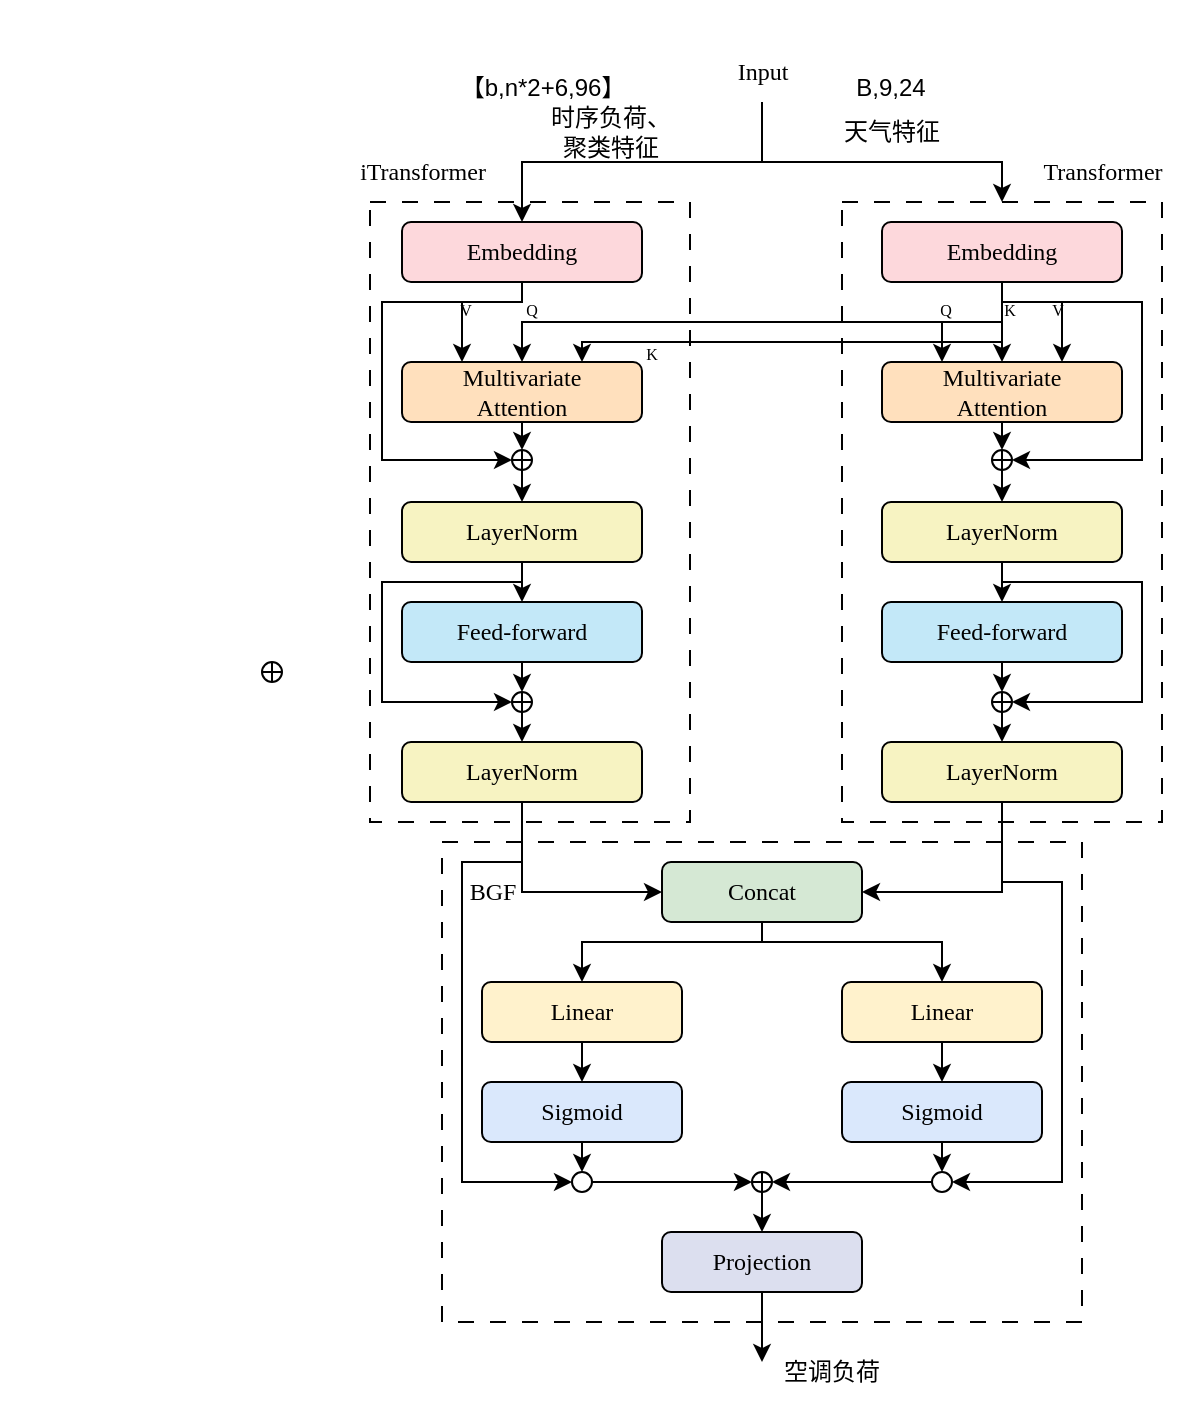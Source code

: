<mxfile version="27.0.9">
  <diagram name="第 1 页" id="uf2G0VHoQpsLAO8b5Om1">
    <mxGraphModel dx="393" dy="239" grid="1" gridSize="10" guides="1" tooltips="1" connect="1" arrows="1" fold="1" page="1" pageScale="1" pageWidth="827" pageHeight="1169" math="0" shadow="0">
      <root>
        <mxCell id="0" />
        <mxCell id="1" parent="0" />
        <mxCell id="N_VXpAQUlRJcOLDXrWf4-64" value="" style="rounded=0;whiteSpace=wrap;html=1;fillColor=none;dashed=1;dashPattern=8 8;fontFamily=Times New Roman;" vertex="1" parent="1">
          <mxGeometry x="220" y="420" width="320" height="240" as="geometry" />
        </mxCell>
        <mxCell id="N_VXpAQUlRJcOLDXrWf4-4" value="" style="rounded=0;whiteSpace=wrap;html=1;fillColor=none;dashed=1;dashPattern=8 8;fontFamily=Times New Roman;" vertex="1" parent="1">
          <mxGeometry x="184" y="100" width="160" height="310" as="geometry" />
        </mxCell>
        <mxCell id="N_VXpAQUlRJcOLDXrWf4-1" value="Embedding" style="rounded=1;whiteSpace=wrap;html=1;fillColor=light-dark(#fdd8dc, #ededed);fontFamily=Times New Roman;" vertex="1" parent="1">
          <mxGeometry x="200" y="110" width="120" height="30" as="geometry" />
        </mxCell>
        <mxCell id="N_VXpAQUlRJcOLDXrWf4-2" value="" style="endArrow=classic;html=1;rounded=0;entryX=0.5;entryY=0;entryDx=0;entryDy=0;fontFamily=Times New Roman;" edge="1" parent="1" target="N_VXpAQUlRJcOLDXrWf4-1">
          <mxGeometry width="50" height="50" relative="1" as="geometry">
            <mxPoint x="380" y="50" as="sourcePoint" />
            <mxPoint x="350" y="110" as="targetPoint" />
            <Array as="points">
              <mxPoint x="380" y="80" />
              <mxPoint x="320" y="80" />
              <mxPoint x="260" y="80" />
            </Array>
          </mxGeometry>
        </mxCell>
        <mxCell id="N_VXpAQUlRJcOLDXrWf4-12" value="Multivariate&lt;div&gt;Attention&lt;/div&gt;" style="rounded=1;whiteSpace=wrap;html=1;fillColor=light-dark(#ffe0bd, #ededed);fontFamily=Times New Roman;" vertex="1" parent="1">
          <mxGeometry x="200" y="180" width="120" height="30" as="geometry" />
        </mxCell>
        <mxCell id="N_VXpAQUlRJcOLDXrWf4-17" value="" style="endArrow=classic;html=1;rounded=0;entryX=0.25;entryY=0;entryDx=0;entryDy=0;fontFamily=Times New Roman;" edge="1" parent="1" target="N_VXpAQUlRJcOLDXrWf4-12">
          <mxGeometry width="50" height="50" relative="1" as="geometry">
            <mxPoint x="260" y="140" as="sourcePoint" />
            <mxPoint x="340" y="210" as="targetPoint" />
            <Array as="points">
              <mxPoint x="260" y="150" />
              <mxPoint x="250" y="150" />
              <mxPoint x="230" y="150" />
            </Array>
          </mxGeometry>
        </mxCell>
        <mxCell id="N_VXpAQUlRJcOLDXrWf4-18" value="&lt;span style=&quot;font-size: 8px;&quot;&gt;V&lt;/span&gt;" style="text;html=1;align=center;verticalAlign=middle;whiteSpace=wrap;rounded=0;fontFamily=Times New Roman;" vertex="1" parent="1">
          <mxGeometry x="227" y="148" width="10" height="10" as="geometry" />
        </mxCell>
        <mxCell id="N_VXpAQUlRJcOLDXrWf4-19" value="&lt;span style=&quot;font-size: 8px;&quot;&gt;K&lt;/span&gt;" style="text;html=1;align=center;verticalAlign=middle;whiteSpace=wrap;rounded=0;fontFamily=Times New Roman;" vertex="1" parent="1">
          <mxGeometry x="320" y="170" width="10" height="10" as="geometry" />
        </mxCell>
        <mxCell id="N_VXpAQUlRJcOLDXrWf4-20" value="&lt;font style=&quot;font-size: 8px;&quot;&gt;Q&lt;/font&gt;" style="text;html=1;align=center;verticalAlign=middle;whiteSpace=wrap;rounded=0;fontFamily=Times New Roman;" vertex="1" parent="1">
          <mxGeometry x="260" y="148" width="10" height="10" as="geometry" />
        </mxCell>
        <mxCell id="N_VXpAQUlRJcOLDXrWf4-21" value="LayerNorm" style="rounded=1;whiteSpace=wrap;html=1;fillColor=light-dark(#f7f3c2, #ededed);fontFamily=Times New Roman;" vertex="1" parent="1">
          <mxGeometry x="200" y="250" width="120" height="30" as="geometry" />
        </mxCell>
        <mxCell id="N_VXpAQUlRJcOLDXrWf4-25" value="" style="group;fontFamily=Times New Roman;" vertex="1" connectable="0" parent="1">
          <mxGeometry x="255" y="224" width="10" height="10" as="geometry" />
        </mxCell>
        <mxCell id="N_VXpAQUlRJcOLDXrWf4-22" value="" style="ellipse;whiteSpace=wrap;html=1;aspect=fixed;fillColor=none;fontFamily=Times New Roman;" vertex="1" parent="N_VXpAQUlRJcOLDXrWf4-25">
          <mxGeometry width="10" height="10" as="geometry" />
        </mxCell>
        <mxCell id="N_VXpAQUlRJcOLDXrWf4-23" value="" style="endArrow=none;html=1;rounded=0;exitX=0;exitY=0.5;exitDx=0;exitDy=0;fontFamily=Times New Roman;" edge="1" parent="N_VXpAQUlRJcOLDXrWf4-25" source="N_VXpAQUlRJcOLDXrWf4-22">
          <mxGeometry width="50" height="50" relative="1" as="geometry">
            <mxPoint x="62.5" y="20" as="sourcePoint" />
            <mxPoint x="10" y="5" as="targetPoint" />
          </mxGeometry>
        </mxCell>
        <mxCell id="N_VXpAQUlRJcOLDXrWf4-24" value="" style="endArrow=none;html=1;rounded=0;entryX=0.5;entryY=0;entryDx=0;entryDy=0;exitX=0.5;exitY=1;exitDx=0;exitDy=0;fontFamily=Times New Roman;" edge="1" parent="N_VXpAQUlRJcOLDXrWf4-25" source="N_VXpAQUlRJcOLDXrWf4-22" target="N_VXpAQUlRJcOLDXrWf4-22">
          <mxGeometry width="50" height="50" relative="1" as="geometry">
            <mxPoint x="62.5" y="20" as="sourcePoint" />
            <mxPoint x="75" y="7.5" as="targetPoint" />
          </mxGeometry>
        </mxCell>
        <mxCell id="N_VXpAQUlRJcOLDXrWf4-26" value="" style="endArrow=classic;html=1;rounded=0;exitX=0.5;exitY=1;exitDx=0;exitDy=0;entryX=0.5;entryY=0;entryDx=0;entryDy=0;fontFamily=Times New Roman;" edge="1" parent="1" source="N_VXpAQUlRJcOLDXrWf4-12" target="N_VXpAQUlRJcOLDXrWf4-22">
          <mxGeometry width="50" height="50" relative="1" as="geometry">
            <mxPoint x="290" y="260" as="sourcePoint" />
            <mxPoint x="340" y="210" as="targetPoint" />
          </mxGeometry>
        </mxCell>
        <mxCell id="N_VXpAQUlRJcOLDXrWf4-27" value="" style="endArrow=classic;html=1;rounded=0;exitX=0.5;exitY=1;exitDx=0;exitDy=0;entryX=0.5;entryY=0;entryDx=0;entryDy=0;fontFamily=Times New Roman;" edge="1" parent="1" source="N_VXpAQUlRJcOLDXrWf4-22" target="N_VXpAQUlRJcOLDXrWf4-21">
          <mxGeometry width="50" height="50" relative="1" as="geometry">
            <mxPoint x="290" y="260" as="sourcePoint" />
            <mxPoint x="340" y="210" as="targetPoint" />
          </mxGeometry>
        </mxCell>
        <mxCell id="N_VXpAQUlRJcOLDXrWf4-28" value="" style="endArrow=classic;html=1;rounded=0;entryX=0;entryY=0.5;entryDx=0;entryDy=0;fontFamily=Times New Roman;" edge="1" parent="1" target="N_VXpAQUlRJcOLDXrWf4-22">
          <mxGeometry width="50" height="50" relative="1" as="geometry">
            <mxPoint x="260" y="140" as="sourcePoint" />
            <mxPoint x="340" y="210" as="targetPoint" />
            <Array as="points">
              <mxPoint x="260" y="150" />
              <mxPoint x="190" y="150" />
              <mxPoint x="190" y="229" />
            </Array>
          </mxGeometry>
        </mxCell>
        <mxCell id="N_VXpAQUlRJcOLDXrWf4-29" value="Feed-forward" style="rounded=1;whiteSpace=wrap;html=1;fillColor=light-dark(#c3e8f8, #ededed);fontFamily=Times New Roman;" vertex="1" parent="1">
          <mxGeometry x="200" y="300" width="120" height="30" as="geometry" />
        </mxCell>
        <mxCell id="N_VXpAQUlRJcOLDXrWf4-30" value="LayerNorm" style="rounded=1;whiteSpace=wrap;html=1;fillColor=light-dark(#f7f3c2, #ededed);fontFamily=Times New Roman;" vertex="1" parent="1">
          <mxGeometry x="200" y="370" width="120" height="30" as="geometry" />
        </mxCell>
        <mxCell id="N_VXpAQUlRJcOLDXrWf4-31" value="" style="endArrow=classic;html=1;rounded=0;exitX=0.5;exitY=1;exitDx=0;exitDy=0;fontFamily=Times New Roman;" edge="1" parent="1" source="N_VXpAQUlRJcOLDXrWf4-21" target="N_VXpAQUlRJcOLDXrWf4-29">
          <mxGeometry width="50" height="50" relative="1" as="geometry">
            <mxPoint x="290" y="260" as="sourcePoint" />
            <mxPoint x="340" y="210" as="targetPoint" />
          </mxGeometry>
        </mxCell>
        <mxCell id="N_VXpAQUlRJcOLDXrWf4-34" value="" style="group;fontFamily=Times New Roman;" vertex="1" connectable="0" parent="1">
          <mxGeometry x="255" y="345" width="10" height="10" as="geometry" />
        </mxCell>
        <mxCell id="N_VXpAQUlRJcOLDXrWf4-35" value="" style="ellipse;whiteSpace=wrap;html=1;aspect=fixed;fillColor=none;fontFamily=Times New Roman;" vertex="1" parent="N_VXpAQUlRJcOLDXrWf4-34">
          <mxGeometry width="10" height="10" as="geometry" />
        </mxCell>
        <mxCell id="N_VXpAQUlRJcOLDXrWf4-36" value="" style="endArrow=none;html=1;rounded=0;exitX=0;exitY=0.5;exitDx=0;exitDy=0;fontFamily=Times New Roman;" edge="1" parent="N_VXpAQUlRJcOLDXrWf4-34" source="N_VXpAQUlRJcOLDXrWf4-35">
          <mxGeometry width="50" height="50" relative="1" as="geometry">
            <mxPoint x="62.5" y="20" as="sourcePoint" />
            <mxPoint x="10" y="5" as="targetPoint" />
          </mxGeometry>
        </mxCell>
        <mxCell id="N_VXpAQUlRJcOLDXrWf4-37" value="" style="endArrow=none;html=1;rounded=0;entryX=0.5;entryY=0;entryDx=0;entryDy=0;exitX=0.5;exitY=1;exitDx=0;exitDy=0;fontFamily=Times New Roman;" edge="1" parent="N_VXpAQUlRJcOLDXrWf4-34" source="N_VXpAQUlRJcOLDXrWf4-35" target="N_VXpAQUlRJcOLDXrWf4-35">
          <mxGeometry width="50" height="50" relative="1" as="geometry">
            <mxPoint x="62.5" y="20" as="sourcePoint" />
            <mxPoint x="75" y="7.5" as="targetPoint" />
          </mxGeometry>
        </mxCell>
        <mxCell id="N_VXpAQUlRJcOLDXrWf4-39" value="" style="endArrow=classic;html=1;rounded=0;entryX=0.5;entryY=0;entryDx=0;entryDy=0;exitX=0.5;exitY=1;exitDx=0;exitDy=0;fontFamily=Times New Roman;" edge="1" parent="1" source="N_VXpAQUlRJcOLDXrWf4-35" target="N_VXpAQUlRJcOLDXrWf4-30">
          <mxGeometry width="50" height="50" relative="1" as="geometry">
            <mxPoint x="260" y="360" as="sourcePoint" />
            <mxPoint x="260" y="360" as="targetPoint" />
          </mxGeometry>
        </mxCell>
        <mxCell id="N_VXpAQUlRJcOLDXrWf4-41" value="" style="group;fontFamily=Times New Roman;" vertex="1" connectable="0" parent="1">
          <mxGeometry x="130" y="330" width="10" height="10" as="geometry" />
        </mxCell>
        <mxCell id="N_VXpAQUlRJcOLDXrWf4-42" value="" style="ellipse;whiteSpace=wrap;html=1;aspect=fixed;fillColor=none;fontFamily=Times New Roman;" vertex="1" parent="N_VXpAQUlRJcOLDXrWf4-41">
          <mxGeometry width="10" height="10" as="geometry" />
        </mxCell>
        <mxCell id="N_VXpAQUlRJcOLDXrWf4-43" value="" style="endArrow=none;html=1;rounded=0;exitX=0;exitY=0.5;exitDx=0;exitDy=0;fontFamily=Times New Roman;" edge="1" parent="N_VXpAQUlRJcOLDXrWf4-41" source="N_VXpAQUlRJcOLDXrWf4-42">
          <mxGeometry width="50" height="50" relative="1" as="geometry">
            <mxPoint x="62.5" y="20" as="sourcePoint" />
            <mxPoint x="10" y="5" as="targetPoint" />
          </mxGeometry>
        </mxCell>
        <mxCell id="N_VXpAQUlRJcOLDXrWf4-44" value="" style="endArrow=none;html=1;rounded=0;entryX=0.5;entryY=0;entryDx=0;entryDy=0;exitX=0.5;exitY=1;exitDx=0;exitDy=0;fontFamily=Times New Roman;" edge="1" parent="N_VXpAQUlRJcOLDXrWf4-41" source="N_VXpAQUlRJcOLDXrWf4-42" target="N_VXpAQUlRJcOLDXrWf4-42">
          <mxGeometry width="50" height="50" relative="1" as="geometry">
            <mxPoint x="62.5" y="20" as="sourcePoint" />
            <mxPoint x="75" y="7.5" as="targetPoint" />
          </mxGeometry>
        </mxCell>
        <mxCell id="N_VXpAQUlRJcOLDXrWf4-45" value="" style="endArrow=classic;html=1;rounded=0;entryX=0.5;entryY=0;entryDx=0;entryDy=0;exitX=0.5;exitY=1;exitDx=0;exitDy=0;fontFamily=Times New Roman;" edge="1" parent="1" source="N_VXpAQUlRJcOLDXrWf4-29" target="N_VXpAQUlRJcOLDXrWf4-35">
          <mxGeometry width="50" height="50" relative="1" as="geometry">
            <mxPoint x="340" y="350" as="sourcePoint" />
            <mxPoint x="340" y="365" as="targetPoint" />
          </mxGeometry>
        </mxCell>
        <mxCell id="N_VXpAQUlRJcOLDXrWf4-46" value="" style="endArrow=classic;html=1;rounded=0;exitX=0.5;exitY=1;exitDx=0;exitDy=0;entryX=0;entryY=0.5;entryDx=0;entryDy=0;fontFamily=Times New Roman;" edge="1" parent="1" source="N_VXpAQUlRJcOLDXrWf4-21" target="N_VXpAQUlRJcOLDXrWf4-35">
          <mxGeometry width="50" height="50" relative="1" as="geometry">
            <mxPoint x="210" y="310" as="sourcePoint" />
            <mxPoint x="260" y="260" as="targetPoint" />
            <Array as="points">
              <mxPoint x="260" y="290" />
              <mxPoint x="190" y="290" />
              <mxPoint x="190" y="350" />
            </Array>
          </mxGeometry>
        </mxCell>
        <mxCell id="N_VXpAQUlRJcOLDXrWf4-48" value="Concat" style="rounded=1;whiteSpace=wrap;html=1;fillColor=#d5e8d4;fontFamily=Times New Roman;strokeColor=#000000;" vertex="1" parent="1">
          <mxGeometry x="330" y="430" width="100" height="30" as="geometry" />
        </mxCell>
        <mxCell id="N_VXpAQUlRJcOLDXrWf4-49" value="" style="endArrow=classic;html=1;rounded=0;exitX=0.5;exitY=1;exitDx=0;exitDy=0;entryX=0;entryY=0.5;entryDx=0;entryDy=0;" edge="1" parent="1" source="N_VXpAQUlRJcOLDXrWf4-30" target="N_VXpAQUlRJcOLDXrWf4-48">
          <mxGeometry width="50" height="50" relative="1" as="geometry">
            <mxPoint x="240" y="300" as="sourcePoint" />
            <mxPoint x="290" y="250" as="targetPoint" />
            <Array as="points">
              <mxPoint x="260" y="445" />
            </Array>
          </mxGeometry>
        </mxCell>
        <mxCell id="N_VXpAQUlRJcOLDXrWf4-50" value="Linear" style="rounded=1;whiteSpace=wrap;html=1;fillColor=#fff2cc;fontFamily=Times New Roman;strokeColor=#000000;" vertex="1" parent="1">
          <mxGeometry x="240" y="490" width="100" height="30" as="geometry" />
        </mxCell>
        <mxCell id="N_VXpAQUlRJcOLDXrWf4-52" value="Sigmoid" style="rounded=1;whiteSpace=wrap;html=1;fillColor=#dae8fc;fontFamily=Times New Roman;strokeColor=#000000;" vertex="1" parent="1">
          <mxGeometry x="240" y="540" width="100" height="30" as="geometry" />
        </mxCell>
        <mxCell id="N_VXpAQUlRJcOLDXrWf4-53" value="Projection" style="rounded=1;whiteSpace=wrap;html=1;fillColor=#DCDFEF;fontFamily=Times New Roman;strokeColor=#000000;" vertex="1" parent="1">
          <mxGeometry x="330" y="615" width="100" height="30" as="geometry" />
        </mxCell>
        <mxCell id="N_VXpAQUlRJcOLDXrWf4-55" value="" style="endArrow=classic;html=1;rounded=0;exitX=0.5;exitY=1;exitDx=0;exitDy=0;entryX=0.5;entryY=0;entryDx=0;entryDy=0;" edge="1" parent="1" source="N_VXpAQUlRJcOLDXrWf4-48" target="N_VXpAQUlRJcOLDXrWf4-50">
          <mxGeometry width="50" height="50" relative="1" as="geometry">
            <mxPoint x="400" y="430" as="sourcePoint" />
            <mxPoint x="470" y="475" as="targetPoint" />
            <Array as="points">
              <mxPoint x="380" y="470" />
              <mxPoint x="290" y="470" />
            </Array>
          </mxGeometry>
        </mxCell>
        <mxCell id="N_VXpAQUlRJcOLDXrWf4-56" value="" style="endArrow=classic;html=1;rounded=0;exitX=0.5;exitY=1;exitDx=0;exitDy=0;entryX=0.5;entryY=0;entryDx=0;entryDy=0;" edge="1" parent="1" source="N_VXpAQUlRJcOLDXrWf4-50" target="N_VXpAQUlRJcOLDXrWf4-52">
          <mxGeometry width="50" height="50" relative="1" as="geometry">
            <mxPoint x="160" y="640" as="sourcePoint" />
            <mxPoint x="210" y="590" as="targetPoint" />
          </mxGeometry>
        </mxCell>
        <mxCell id="N_VXpAQUlRJcOLDXrWf4-59" value="" style="ellipse;whiteSpace=wrap;html=1;aspect=fixed;" vertex="1" parent="1">
          <mxGeometry x="NaN" y="NaN" width="NaN" height="20" as="geometry" />
        </mxCell>
        <mxCell id="N_VXpAQUlRJcOLDXrWf4-62" value="" style="ellipse;whiteSpace=wrap;html=1;aspect=fixed;fillColor=none;fontFamily=Times New Roman;" vertex="1" parent="1">
          <mxGeometry x="285" y="585" width="10" height="10" as="geometry" />
        </mxCell>
        <mxCell id="N_VXpAQUlRJcOLDXrWf4-65" value="" style="endArrow=classic;html=1;rounded=0;exitX=0.5;exitY=1;exitDx=0;exitDy=0;entryX=0.5;entryY=0;entryDx=0;entryDy=0;" edge="1" parent="1" source="N_VXpAQUlRJcOLDXrWf4-52" target="N_VXpAQUlRJcOLDXrWf4-62">
          <mxGeometry width="50" height="50" relative="1" as="geometry">
            <mxPoint x="270" y="660" as="sourcePoint" />
            <mxPoint x="320" y="610" as="targetPoint" />
          </mxGeometry>
        </mxCell>
        <mxCell id="N_VXpAQUlRJcOLDXrWf4-66" value="" style="endArrow=classic;html=1;rounded=0;exitX=0.5;exitY=1;exitDx=0;exitDy=0;entryX=0;entryY=0.5;entryDx=0;entryDy=0;" edge="1" parent="1" source="N_VXpAQUlRJcOLDXrWf4-30" target="N_VXpAQUlRJcOLDXrWf4-62">
          <mxGeometry width="50" height="50" relative="1" as="geometry">
            <mxPoint x="120" y="550" as="sourcePoint" />
            <mxPoint x="170" y="500" as="targetPoint" />
            <Array as="points">
              <mxPoint x="260" y="430" />
              <mxPoint x="230" y="430" />
              <mxPoint x="230" y="590" />
            </Array>
          </mxGeometry>
        </mxCell>
        <mxCell id="N_VXpAQUlRJcOLDXrWf4-67" value="" style="endArrow=classic;html=1;rounded=0;entryX=0;entryY=0.5;entryDx=0;entryDy=0;exitX=1;exitY=0.5;exitDx=0;exitDy=0;" edge="1" parent="1" source="N_VXpAQUlRJcOLDXrWf4-62" target="N_VXpAQUlRJcOLDXrWf4-69">
          <mxGeometry width="50" height="50" relative="1" as="geometry">
            <mxPoint x="150" y="650" as="sourcePoint" />
            <mxPoint x="200" y="600" as="targetPoint" />
            <Array as="points">
              <mxPoint x="340" y="590" />
            </Array>
          </mxGeometry>
        </mxCell>
        <mxCell id="N_VXpAQUlRJcOLDXrWf4-68" value="" style="group;fontFamily=Times New Roman;" vertex="1" connectable="0" parent="1">
          <mxGeometry x="375" y="585" width="10" height="10" as="geometry" />
        </mxCell>
        <mxCell id="N_VXpAQUlRJcOLDXrWf4-69" value="" style="ellipse;whiteSpace=wrap;html=1;aspect=fixed;fillColor=none;fontFamily=Times New Roman;" vertex="1" parent="N_VXpAQUlRJcOLDXrWf4-68">
          <mxGeometry width="10" height="10" as="geometry" />
        </mxCell>
        <mxCell id="N_VXpAQUlRJcOLDXrWf4-70" value="" style="endArrow=none;html=1;rounded=0;exitX=0;exitY=0.5;exitDx=0;exitDy=0;fontFamily=Times New Roman;" edge="1" parent="N_VXpAQUlRJcOLDXrWf4-68" source="N_VXpAQUlRJcOLDXrWf4-69">
          <mxGeometry width="50" height="50" relative="1" as="geometry">
            <mxPoint x="62.5" y="20" as="sourcePoint" />
            <mxPoint x="10" y="5" as="targetPoint" />
          </mxGeometry>
        </mxCell>
        <mxCell id="N_VXpAQUlRJcOLDXrWf4-71" value="" style="endArrow=none;html=1;rounded=0;entryX=0.5;entryY=0;entryDx=0;entryDy=0;exitX=0.5;exitY=1;exitDx=0;exitDy=0;fontFamily=Times New Roman;" edge="1" parent="N_VXpAQUlRJcOLDXrWf4-68" source="N_VXpAQUlRJcOLDXrWf4-69" target="N_VXpAQUlRJcOLDXrWf4-69">
          <mxGeometry width="50" height="50" relative="1" as="geometry">
            <mxPoint x="62.5" y="20" as="sourcePoint" />
            <mxPoint x="75" y="7.5" as="targetPoint" />
          </mxGeometry>
        </mxCell>
        <mxCell id="N_VXpAQUlRJcOLDXrWf4-72" value="" style="endArrow=classic;html=1;rounded=0;exitX=0.5;exitY=1;exitDx=0;exitDy=0;" edge="1" parent="1" source="N_VXpAQUlRJcOLDXrWf4-69" target="N_VXpAQUlRJcOLDXrWf4-53">
          <mxGeometry width="50" height="50" relative="1" as="geometry">
            <mxPoint x="110" y="650" as="sourcePoint" />
            <mxPoint x="160" y="600" as="targetPoint" />
          </mxGeometry>
        </mxCell>
        <mxCell id="N_VXpAQUlRJcOLDXrWf4-73" value="Input" style="text;html=1;align=center;verticalAlign=middle;resizable=0;points=[];autosize=1;strokeColor=none;fillColor=none;fontFamily=Times New Roman;" vertex="1" parent="1">
          <mxGeometry x="355" y="20" width="50" height="30" as="geometry" />
        </mxCell>
        <mxCell id="N_VXpAQUlRJcOLDXrWf4-74" value="" style="rounded=0;whiteSpace=wrap;html=1;fillColor=none;dashed=1;dashPattern=8 8;fontFamily=Times New Roman;" vertex="1" parent="1">
          <mxGeometry x="420" y="100" width="160" height="310" as="geometry" />
        </mxCell>
        <mxCell id="N_VXpAQUlRJcOLDXrWf4-75" value="" style="edgeStyle=orthogonalEdgeStyle;rounded=0;orthogonalLoop=1;jettySize=auto;html=1;fontFamily=Times New Roman;" edge="1" parent="1" source="N_VXpAQUlRJcOLDXrWf4-76" target="N_VXpAQUlRJcOLDXrWf4-77">
          <mxGeometry relative="1" as="geometry" />
        </mxCell>
        <mxCell id="N_VXpAQUlRJcOLDXrWf4-76" value="Embedding" style="rounded=1;whiteSpace=wrap;html=1;fillColor=light-dark(#fdd8dc, #ededed);fontFamily=Times New Roman;" vertex="1" parent="1">
          <mxGeometry x="440" y="110" width="120" height="30" as="geometry" />
        </mxCell>
        <mxCell id="N_VXpAQUlRJcOLDXrWf4-77" value="Multivariate&lt;div&gt;Attention&lt;/div&gt;" style="rounded=1;whiteSpace=wrap;html=1;fillColor=light-dark(#ffe0bd, #ededed);fontFamily=Times New Roman;" vertex="1" parent="1">
          <mxGeometry x="440" y="180" width="120" height="30" as="geometry" />
        </mxCell>
        <mxCell id="N_VXpAQUlRJcOLDXrWf4-78" value="" style="endArrow=classic;html=1;rounded=0;entryX=0.75;entryY=0;entryDx=0;entryDy=0;fontFamily=Times New Roman;" edge="1" parent="1" target="N_VXpAQUlRJcOLDXrWf4-77">
          <mxGeometry width="50" height="50" relative="1" as="geometry">
            <mxPoint x="500" y="140" as="sourcePoint" />
            <mxPoint x="580" y="210" as="targetPoint" />
            <Array as="points">
              <mxPoint x="500" y="150" />
              <mxPoint x="510" y="150" />
              <mxPoint x="520" y="150" />
              <mxPoint x="530" y="150" />
              <mxPoint x="530" y="160" />
            </Array>
          </mxGeometry>
        </mxCell>
        <mxCell id="N_VXpAQUlRJcOLDXrWf4-79" value="" style="endArrow=classic;html=1;rounded=0;entryX=0.5;entryY=0;entryDx=0;entryDy=0;fontFamily=Times New Roman;" edge="1" parent="1" target="N_VXpAQUlRJcOLDXrWf4-12">
          <mxGeometry width="50" height="50" relative="1" as="geometry">
            <mxPoint x="500" y="140" as="sourcePoint" />
            <mxPoint x="580" y="210" as="targetPoint" />
            <Array as="points">
              <mxPoint x="500" y="160" />
              <mxPoint x="470" y="160" />
              <mxPoint x="260" y="160" />
            </Array>
          </mxGeometry>
        </mxCell>
        <mxCell id="N_VXpAQUlRJcOLDXrWf4-80" value="&lt;font style=&quot;font-size: 8px;&quot;&gt;Q&lt;/font&gt;" style="text;html=1;align=center;verticalAlign=middle;whiteSpace=wrap;rounded=0;fontFamily=Times New Roman;" vertex="1" parent="1">
          <mxGeometry x="467" y="148" width="10" height="10" as="geometry" />
        </mxCell>
        <mxCell id="N_VXpAQUlRJcOLDXrWf4-81" value="&lt;span style=&quot;font-size: 8px;&quot;&gt;K&lt;/span&gt;" style="text;html=1;align=center;verticalAlign=middle;whiteSpace=wrap;rounded=0;fontFamily=Times New Roman;" vertex="1" parent="1">
          <mxGeometry x="499" y="148" width="10" height="10" as="geometry" />
        </mxCell>
        <mxCell id="N_VXpAQUlRJcOLDXrWf4-82" value="&lt;font style=&quot;font-size: 8px;&quot;&gt;V&lt;/font&gt;" style="text;html=1;align=center;verticalAlign=middle;whiteSpace=wrap;rounded=0;fontFamily=Times New Roman;" vertex="1" parent="1">
          <mxGeometry x="523" y="148" width="10" height="10" as="geometry" />
        </mxCell>
        <mxCell id="N_VXpAQUlRJcOLDXrWf4-83" value="LayerNorm" style="rounded=1;whiteSpace=wrap;html=1;fillColor=light-dark(#f7f3c2, #ededed);fontFamily=Times New Roman;" vertex="1" parent="1">
          <mxGeometry x="440" y="250" width="120" height="30" as="geometry" />
        </mxCell>
        <mxCell id="N_VXpAQUlRJcOLDXrWf4-84" value="" style="group;fontFamily=Times New Roman;" vertex="1" connectable="0" parent="1">
          <mxGeometry x="495" y="224" width="10" height="10" as="geometry" />
        </mxCell>
        <mxCell id="N_VXpAQUlRJcOLDXrWf4-85" value="" style="ellipse;whiteSpace=wrap;html=1;aspect=fixed;fillColor=none;fontFamily=Times New Roman;" vertex="1" parent="N_VXpAQUlRJcOLDXrWf4-84">
          <mxGeometry width="10" height="10" as="geometry" />
        </mxCell>
        <mxCell id="N_VXpAQUlRJcOLDXrWf4-86" value="" style="endArrow=none;html=1;rounded=0;exitX=0;exitY=0.5;exitDx=0;exitDy=0;fontFamily=Times New Roman;" edge="1" parent="N_VXpAQUlRJcOLDXrWf4-84" source="N_VXpAQUlRJcOLDXrWf4-85">
          <mxGeometry width="50" height="50" relative="1" as="geometry">
            <mxPoint x="62.5" y="20" as="sourcePoint" />
            <mxPoint x="10" y="5" as="targetPoint" />
          </mxGeometry>
        </mxCell>
        <mxCell id="N_VXpAQUlRJcOLDXrWf4-87" value="" style="endArrow=none;html=1;rounded=0;entryX=0.5;entryY=0;entryDx=0;entryDy=0;exitX=0.5;exitY=1;exitDx=0;exitDy=0;fontFamily=Times New Roman;" edge="1" parent="N_VXpAQUlRJcOLDXrWf4-84" source="N_VXpAQUlRJcOLDXrWf4-85" target="N_VXpAQUlRJcOLDXrWf4-85">
          <mxGeometry width="50" height="50" relative="1" as="geometry">
            <mxPoint x="62.5" y="20" as="sourcePoint" />
            <mxPoint x="75" y="7.5" as="targetPoint" />
          </mxGeometry>
        </mxCell>
        <mxCell id="N_VXpAQUlRJcOLDXrWf4-88" value="" style="endArrow=classic;html=1;rounded=0;exitX=0.5;exitY=1;exitDx=0;exitDy=0;entryX=0.5;entryY=0;entryDx=0;entryDy=0;fontFamily=Times New Roman;" edge="1" parent="1" source="N_VXpAQUlRJcOLDXrWf4-77" target="N_VXpAQUlRJcOLDXrWf4-85">
          <mxGeometry width="50" height="50" relative="1" as="geometry">
            <mxPoint x="530" y="260" as="sourcePoint" />
            <mxPoint x="580" y="210" as="targetPoint" />
          </mxGeometry>
        </mxCell>
        <mxCell id="N_VXpAQUlRJcOLDXrWf4-89" value="" style="endArrow=classic;html=1;rounded=0;exitX=0.5;exitY=1;exitDx=0;exitDy=0;entryX=0.5;entryY=0;entryDx=0;entryDy=0;fontFamily=Times New Roman;" edge="1" parent="1" source="N_VXpAQUlRJcOLDXrWf4-85" target="N_VXpAQUlRJcOLDXrWf4-83">
          <mxGeometry width="50" height="50" relative="1" as="geometry">
            <mxPoint x="530" y="260" as="sourcePoint" />
            <mxPoint x="580" y="210" as="targetPoint" />
          </mxGeometry>
        </mxCell>
        <mxCell id="N_VXpAQUlRJcOLDXrWf4-90" value="" style="endArrow=classic;html=1;rounded=0;fontFamily=Times New Roman;entryX=1;entryY=0.5;entryDx=0;entryDy=0;" edge="1" parent="1" target="N_VXpAQUlRJcOLDXrWf4-85">
          <mxGeometry width="50" height="50" relative="1" as="geometry">
            <mxPoint x="500" y="140" as="sourcePoint" />
            <mxPoint x="510" y="229" as="targetPoint" />
            <Array as="points">
              <mxPoint x="500" y="150" />
              <mxPoint x="570" y="150" />
              <mxPoint x="570" y="190" />
              <mxPoint x="570" y="229" />
            </Array>
          </mxGeometry>
        </mxCell>
        <mxCell id="N_VXpAQUlRJcOLDXrWf4-91" value="Feed-forward" style="rounded=1;whiteSpace=wrap;html=1;fillColor=light-dark(#c3e8f8, #ededed);fontFamily=Times New Roman;" vertex="1" parent="1">
          <mxGeometry x="440" y="300" width="120" height="30" as="geometry" />
        </mxCell>
        <mxCell id="N_VXpAQUlRJcOLDXrWf4-92" value="LayerNorm" style="rounded=1;whiteSpace=wrap;html=1;fillColor=light-dark(#f7f3c2, #ededed);fontFamily=Times New Roman;" vertex="1" parent="1">
          <mxGeometry x="440" y="370" width="120" height="30" as="geometry" />
        </mxCell>
        <mxCell id="N_VXpAQUlRJcOLDXrWf4-93" value="" style="endArrow=classic;html=1;rounded=0;exitX=0.5;exitY=1;exitDx=0;exitDy=0;fontFamily=Times New Roman;" edge="1" parent="1" source="N_VXpAQUlRJcOLDXrWf4-83" target="N_VXpAQUlRJcOLDXrWf4-91">
          <mxGeometry width="50" height="50" relative="1" as="geometry">
            <mxPoint x="530" y="260" as="sourcePoint" />
            <mxPoint x="580" y="210" as="targetPoint" />
          </mxGeometry>
        </mxCell>
        <mxCell id="N_VXpAQUlRJcOLDXrWf4-94" value="" style="group;fontFamily=Times New Roman;" vertex="1" connectable="0" parent="1">
          <mxGeometry x="495" y="345" width="10" height="10" as="geometry" />
        </mxCell>
        <mxCell id="N_VXpAQUlRJcOLDXrWf4-95" value="" style="ellipse;whiteSpace=wrap;html=1;aspect=fixed;fillColor=none;fontFamily=Times New Roman;" vertex="1" parent="N_VXpAQUlRJcOLDXrWf4-94">
          <mxGeometry width="10" height="10" as="geometry" />
        </mxCell>
        <mxCell id="N_VXpAQUlRJcOLDXrWf4-96" value="" style="endArrow=none;html=1;rounded=0;exitX=0;exitY=0.5;exitDx=0;exitDy=0;fontFamily=Times New Roman;" edge="1" parent="N_VXpAQUlRJcOLDXrWf4-94" source="N_VXpAQUlRJcOLDXrWf4-95">
          <mxGeometry width="50" height="50" relative="1" as="geometry">
            <mxPoint x="62.5" y="20" as="sourcePoint" />
            <mxPoint x="10" y="5" as="targetPoint" />
          </mxGeometry>
        </mxCell>
        <mxCell id="N_VXpAQUlRJcOLDXrWf4-97" value="" style="endArrow=none;html=1;rounded=0;entryX=0.5;entryY=0;entryDx=0;entryDy=0;exitX=0.5;exitY=1;exitDx=0;exitDy=0;fontFamily=Times New Roman;" edge="1" parent="N_VXpAQUlRJcOLDXrWf4-94" source="N_VXpAQUlRJcOLDXrWf4-95" target="N_VXpAQUlRJcOLDXrWf4-95">
          <mxGeometry width="50" height="50" relative="1" as="geometry">
            <mxPoint x="62.5" y="20" as="sourcePoint" />
            <mxPoint x="75" y="7.5" as="targetPoint" />
          </mxGeometry>
        </mxCell>
        <mxCell id="N_VXpAQUlRJcOLDXrWf4-98" value="" style="endArrow=classic;html=1;rounded=0;entryX=0.5;entryY=0;entryDx=0;entryDy=0;exitX=0.5;exitY=1;exitDx=0;exitDy=0;fontFamily=Times New Roman;" edge="1" parent="1" source="N_VXpAQUlRJcOLDXrWf4-95" target="N_VXpAQUlRJcOLDXrWf4-92">
          <mxGeometry width="50" height="50" relative="1" as="geometry">
            <mxPoint x="500" y="360" as="sourcePoint" />
            <mxPoint x="500" y="360" as="targetPoint" />
          </mxGeometry>
        </mxCell>
        <mxCell id="N_VXpAQUlRJcOLDXrWf4-99" value="" style="endArrow=classic;html=1;rounded=0;entryX=0.5;entryY=0;entryDx=0;entryDy=0;exitX=0.5;exitY=1;exitDx=0;exitDy=0;fontFamily=Times New Roman;" edge="1" parent="1" source="N_VXpAQUlRJcOLDXrWf4-91" target="N_VXpAQUlRJcOLDXrWf4-95">
          <mxGeometry width="50" height="50" relative="1" as="geometry">
            <mxPoint x="580" y="350" as="sourcePoint" />
            <mxPoint x="580" y="365" as="targetPoint" />
          </mxGeometry>
        </mxCell>
        <mxCell id="N_VXpAQUlRJcOLDXrWf4-100" value="" style="endArrow=classic;html=1;rounded=0;exitX=0.5;exitY=1;exitDx=0;exitDy=0;fontFamily=Times New Roman;entryX=1;entryY=0.5;entryDx=0;entryDy=0;" edge="1" parent="1" source="N_VXpAQUlRJcOLDXrWf4-83" target="N_VXpAQUlRJcOLDXrWf4-95">
          <mxGeometry width="50" height="50" relative="1" as="geometry">
            <mxPoint x="450" y="310" as="sourcePoint" />
            <mxPoint x="510" y="350" as="targetPoint" />
            <Array as="points">
              <mxPoint x="500" y="290" />
              <mxPoint x="570" y="290" />
              <mxPoint x="570" y="320" />
              <mxPoint x="570" y="350" />
            </Array>
          </mxGeometry>
        </mxCell>
        <mxCell id="N_VXpAQUlRJcOLDXrWf4-102" value="" style="endArrow=classic;html=1;rounded=0;exitX=0.5;exitY=1;exitDx=0;exitDy=0;entryX=1;entryY=0.5;entryDx=0;entryDy=0;" edge="1" parent="1" source="N_VXpAQUlRJcOLDXrWf4-92" target="N_VXpAQUlRJcOLDXrWf4-48">
          <mxGeometry width="50" height="50" relative="1" as="geometry">
            <mxPoint x="480" y="500" as="sourcePoint" />
            <mxPoint x="530" y="450" as="targetPoint" />
            <Array as="points">
              <mxPoint x="500" y="445" />
            </Array>
          </mxGeometry>
        </mxCell>
        <mxCell id="N_VXpAQUlRJcOLDXrWf4-103" value="Linear" style="rounded=1;whiteSpace=wrap;html=1;fillColor=#fff2cc;fontFamily=Times New Roman;strokeColor=#000000;" vertex="1" parent="1">
          <mxGeometry x="420" y="490" width="100" height="30" as="geometry" />
        </mxCell>
        <mxCell id="N_VXpAQUlRJcOLDXrWf4-104" value="Sigmoid" style="rounded=1;whiteSpace=wrap;html=1;fillColor=#dae8fc;fontFamily=Times New Roman;strokeColor=#000000;" vertex="1" parent="1">
          <mxGeometry x="420" y="540" width="100" height="30" as="geometry" />
        </mxCell>
        <mxCell id="N_VXpAQUlRJcOLDXrWf4-105" value="" style="endArrow=classic;html=1;rounded=0;entryX=0.5;entryY=0;entryDx=0;entryDy=0;exitX=0.5;exitY=1;exitDx=0;exitDy=0;" edge="1" parent="1" target="N_VXpAQUlRJcOLDXrWf4-103" source="N_VXpAQUlRJcOLDXrWf4-48">
          <mxGeometry width="50" height="50" relative="1" as="geometry">
            <mxPoint x="560" y="460" as="sourcePoint" />
            <mxPoint x="650" y="475" as="targetPoint" />
            <Array as="points">
              <mxPoint x="380" y="470" />
              <mxPoint x="470" y="470" />
            </Array>
          </mxGeometry>
        </mxCell>
        <mxCell id="N_VXpAQUlRJcOLDXrWf4-106" value="" style="endArrow=classic;html=1;rounded=0;exitX=0.5;exitY=1;exitDx=0;exitDy=0;entryX=0.5;entryY=0;entryDx=0;entryDy=0;" edge="1" parent="1" source="N_VXpAQUlRJcOLDXrWf4-103" target="N_VXpAQUlRJcOLDXrWf4-104">
          <mxGeometry width="50" height="50" relative="1" as="geometry">
            <mxPoint x="340" y="640" as="sourcePoint" />
            <mxPoint x="390" y="590" as="targetPoint" />
          </mxGeometry>
        </mxCell>
        <mxCell id="N_VXpAQUlRJcOLDXrWf4-107" value="" style="ellipse;whiteSpace=wrap;html=1;aspect=fixed;fillColor=none;fontFamily=Times New Roman;" vertex="1" parent="1">
          <mxGeometry x="465" y="585" width="10" height="10" as="geometry" />
        </mxCell>
        <mxCell id="N_VXpAQUlRJcOLDXrWf4-108" value="" style="endArrow=classic;html=1;rounded=0;exitX=0.5;exitY=1;exitDx=0;exitDy=0;entryX=0.5;entryY=0;entryDx=0;entryDy=0;" edge="1" parent="1" source="N_VXpAQUlRJcOLDXrWf4-104" target="N_VXpAQUlRJcOLDXrWf4-107">
          <mxGeometry width="50" height="50" relative="1" as="geometry">
            <mxPoint x="450" y="660" as="sourcePoint" />
            <mxPoint x="500" y="610" as="targetPoint" />
          </mxGeometry>
        </mxCell>
        <mxCell id="N_VXpAQUlRJcOLDXrWf4-109" value="" style="endArrow=classic;html=1;rounded=0;entryX=1;entryY=0.5;entryDx=0;entryDy=0;exitX=0;exitY=0.5;exitDx=0;exitDy=0;" edge="1" parent="1" source="N_VXpAQUlRJcOLDXrWf4-107" target="N_VXpAQUlRJcOLDXrWf4-69">
          <mxGeometry width="50" height="50" relative="1" as="geometry">
            <mxPoint x="460" y="590" as="sourcePoint" />
            <mxPoint x="380" y="600" as="targetPoint" />
            <Array as="points" />
          </mxGeometry>
        </mxCell>
        <mxCell id="N_VXpAQUlRJcOLDXrWf4-114" value="" style="endArrow=classic;html=1;rounded=0;entryX=1;entryY=0.5;entryDx=0;entryDy=0;" edge="1" parent="1" target="N_VXpAQUlRJcOLDXrWf4-107">
          <mxGeometry width="50" height="50" relative="1" as="geometry">
            <mxPoint x="500" y="400" as="sourcePoint" />
            <mxPoint x="610" y="440" as="targetPoint" />
            <Array as="points">
              <mxPoint x="500" y="440" />
              <mxPoint x="510" y="440" />
              <mxPoint x="530" y="440" />
              <mxPoint x="530" y="590" />
            </Array>
          </mxGeometry>
        </mxCell>
        <mxCell id="N_VXpAQUlRJcOLDXrWf4-116" value="" style="endArrow=classic;html=1;rounded=0;entryX=0.5;entryY=0;entryDx=0;entryDy=0;" edge="1" parent="1" target="N_VXpAQUlRJcOLDXrWf4-74">
          <mxGeometry width="50" height="50" relative="1" as="geometry">
            <mxPoint x="380" y="50" as="sourcePoint" />
            <mxPoint x="530" y="10" as="targetPoint" />
            <Array as="points">
              <mxPoint x="380" y="80" />
              <mxPoint x="500" y="80" />
            </Array>
          </mxGeometry>
        </mxCell>
        <mxCell id="N_VXpAQUlRJcOLDXrWf4-117" value="时序负荷、聚类特征" style="text;html=1;align=center;verticalAlign=middle;whiteSpace=wrap;rounded=0;" vertex="1" parent="1">
          <mxGeometry x="269" y="50" width="71" height="30" as="geometry" />
        </mxCell>
        <mxCell id="N_VXpAQUlRJcOLDXrWf4-118" value="天气特征" style="text;html=1;align=center;verticalAlign=middle;whiteSpace=wrap;rounded=0;" vertex="1" parent="1">
          <mxGeometry x="400" y="50" width="90" height="30" as="geometry" />
        </mxCell>
        <mxCell id="N_VXpAQUlRJcOLDXrWf4-119" value="iTransformer" style="text;html=1;align=center;verticalAlign=middle;resizable=0;points=[];autosize=1;strokeColor=none;fillColor=none;fontFamily=Times New Roman;" vertex="1" parent="1">
          <mxGeometry x="165" y="70" width="90" height="30" as="geometry" />
        </mxCell>
        <mxCell id="N_VXpAQUlRJcOLDXrWf4-120" value="Transformer" style="text;html=1;align=center;verticalAlign=middle;resizable=0;points=[];autosize=1;strokeColor=none;fillColor=none;fontFamily=Times New Roman;" vertex="1" parent="1">
          <mxGeometry x="510" y="70" width="80" height="30" as="geometry" />
        </mxCell>
        <mxCell id="N_VXpAQUlRJcOLDXrWf4-121" value="" style="endArrow=classic;html=1;rounded=0;exitX=0.5;exitY=1;exitDx=0;exitDy=0;" edge="1" parent="1" source="N_VXpAQUlRJcOLDXrWf4-53">
          <mxGeometry width="50" height="50" relative="1" as="geometry">
            <mxPoint x="360" y="720" as="sourcePoint" />
            <mxPoint x="380" y="680" as="targetPoint" />
          </mxGeometry>
        </mxCell>
        <mxCell id="N_VXpAQUlRJcOLDXrWf4-122" value="空调负荷" style="text;html=1;align=center;verticalAlign=middle;whiteSpace=wrap;rounded=0;" vertex="1" parent="1">
          <mxGeometry x="385" y="670" width="60" height="30" as="geometry" />
        </mxCell>
        <mxCell id="N_VXpAQUlRJcOLDXrWf4-124" value="BGF" style="text;html=1;align=center;verticalAlign=middle;resizable=0;points=[];autosize=1;strokeColor=none;fillColor=none;fontFamily=Times New Roman;" vertex="1" parent="1">
          <mxGeometry x="220" y="430" width="50" height="30" as="geometry" />
        </mxCell>
        <mxCell id="N_VXpAQUlRJcOLDXrWf4-128" value="" style="endArrow=classic;html=1;rounded=0;exitX=0.5;exitY=1;exitDx=0;exitDy=0;entryX=0.25;entryY=0;entryDx=0;entryDy=0;" edge="1" parent="1" source="N_VXpAQUlRJcOLDXrWf4-76" target="N_VXpAQUlRJcOLDXrWf4-77">
          <mxGeometry width="50" height="50" relative="1" as="geometry">
            <mxPoint x="370" y="240" as="sourcePoint" />
            <mxPoint x="420" y="190" as="targetPoint" />
            <Array as="points">
              <mxPoint x="500" y="160" />
              <mxPoint x="470" y="160" />
            </Array>
          </mxGeometry>
        </mxCell>
        <mxCell id="N_VXpAQUlRJcOLDXrWf4-129" value="" style="endArrow=classic;html=1;rounded=0;exitX=0.5;exitY=1;exitDx=0;exitDy=0;entryX=0.75;entryY=0;entryDx=0;entryDy=0;" edge="1" parent="1" source="N_VXpAQUlRJcOLDXrWf4-76" target="N_VXpAQUlRJcOLDXrWf4-12">
          <mxGeometry width="50" height="50" relative="1" as="geometry">
            <mxPoint x="390" y="230" as="sourcePoint" />
            <mxPoint x="440" y="180" as="targetPoint" />
            <Array as="points">
              <mxPoint x="500" y="170" />
              <mxPoint x="290" y="170" />
            </Array>
          </mxGeometry>
        </mxCell>
        <mxCell id="N_VXpAQUlRJcOLDXrWf4-131" value="【b,n*2+6,96】" style="text;html=1;align=center;verticalAlign=middle;resizable=0;points=[];autosize=1;strokeColor=none;fillColor=none;" vertex="1" parent="1">
          <mxGeometry x="215" y="28" width="110" height="30" as="geometry" />
        </mxCell>
        <mxCell id="N_VXpAQUlRJcOLDXrWf4-132" value="B,9,24" style="text;html=1;align=center;verticalAlign=middle;resizable=0;points=[];autosize=1;strokeColor=none;fillColor=none;" vertex="1" parent="1">
          <mxGeometry x="414" y="28" width="60" height="30" as="geometry" />
        </mxCell>
      </root>
    </mxGraphModel>
  </diagram>
</mxfile>
